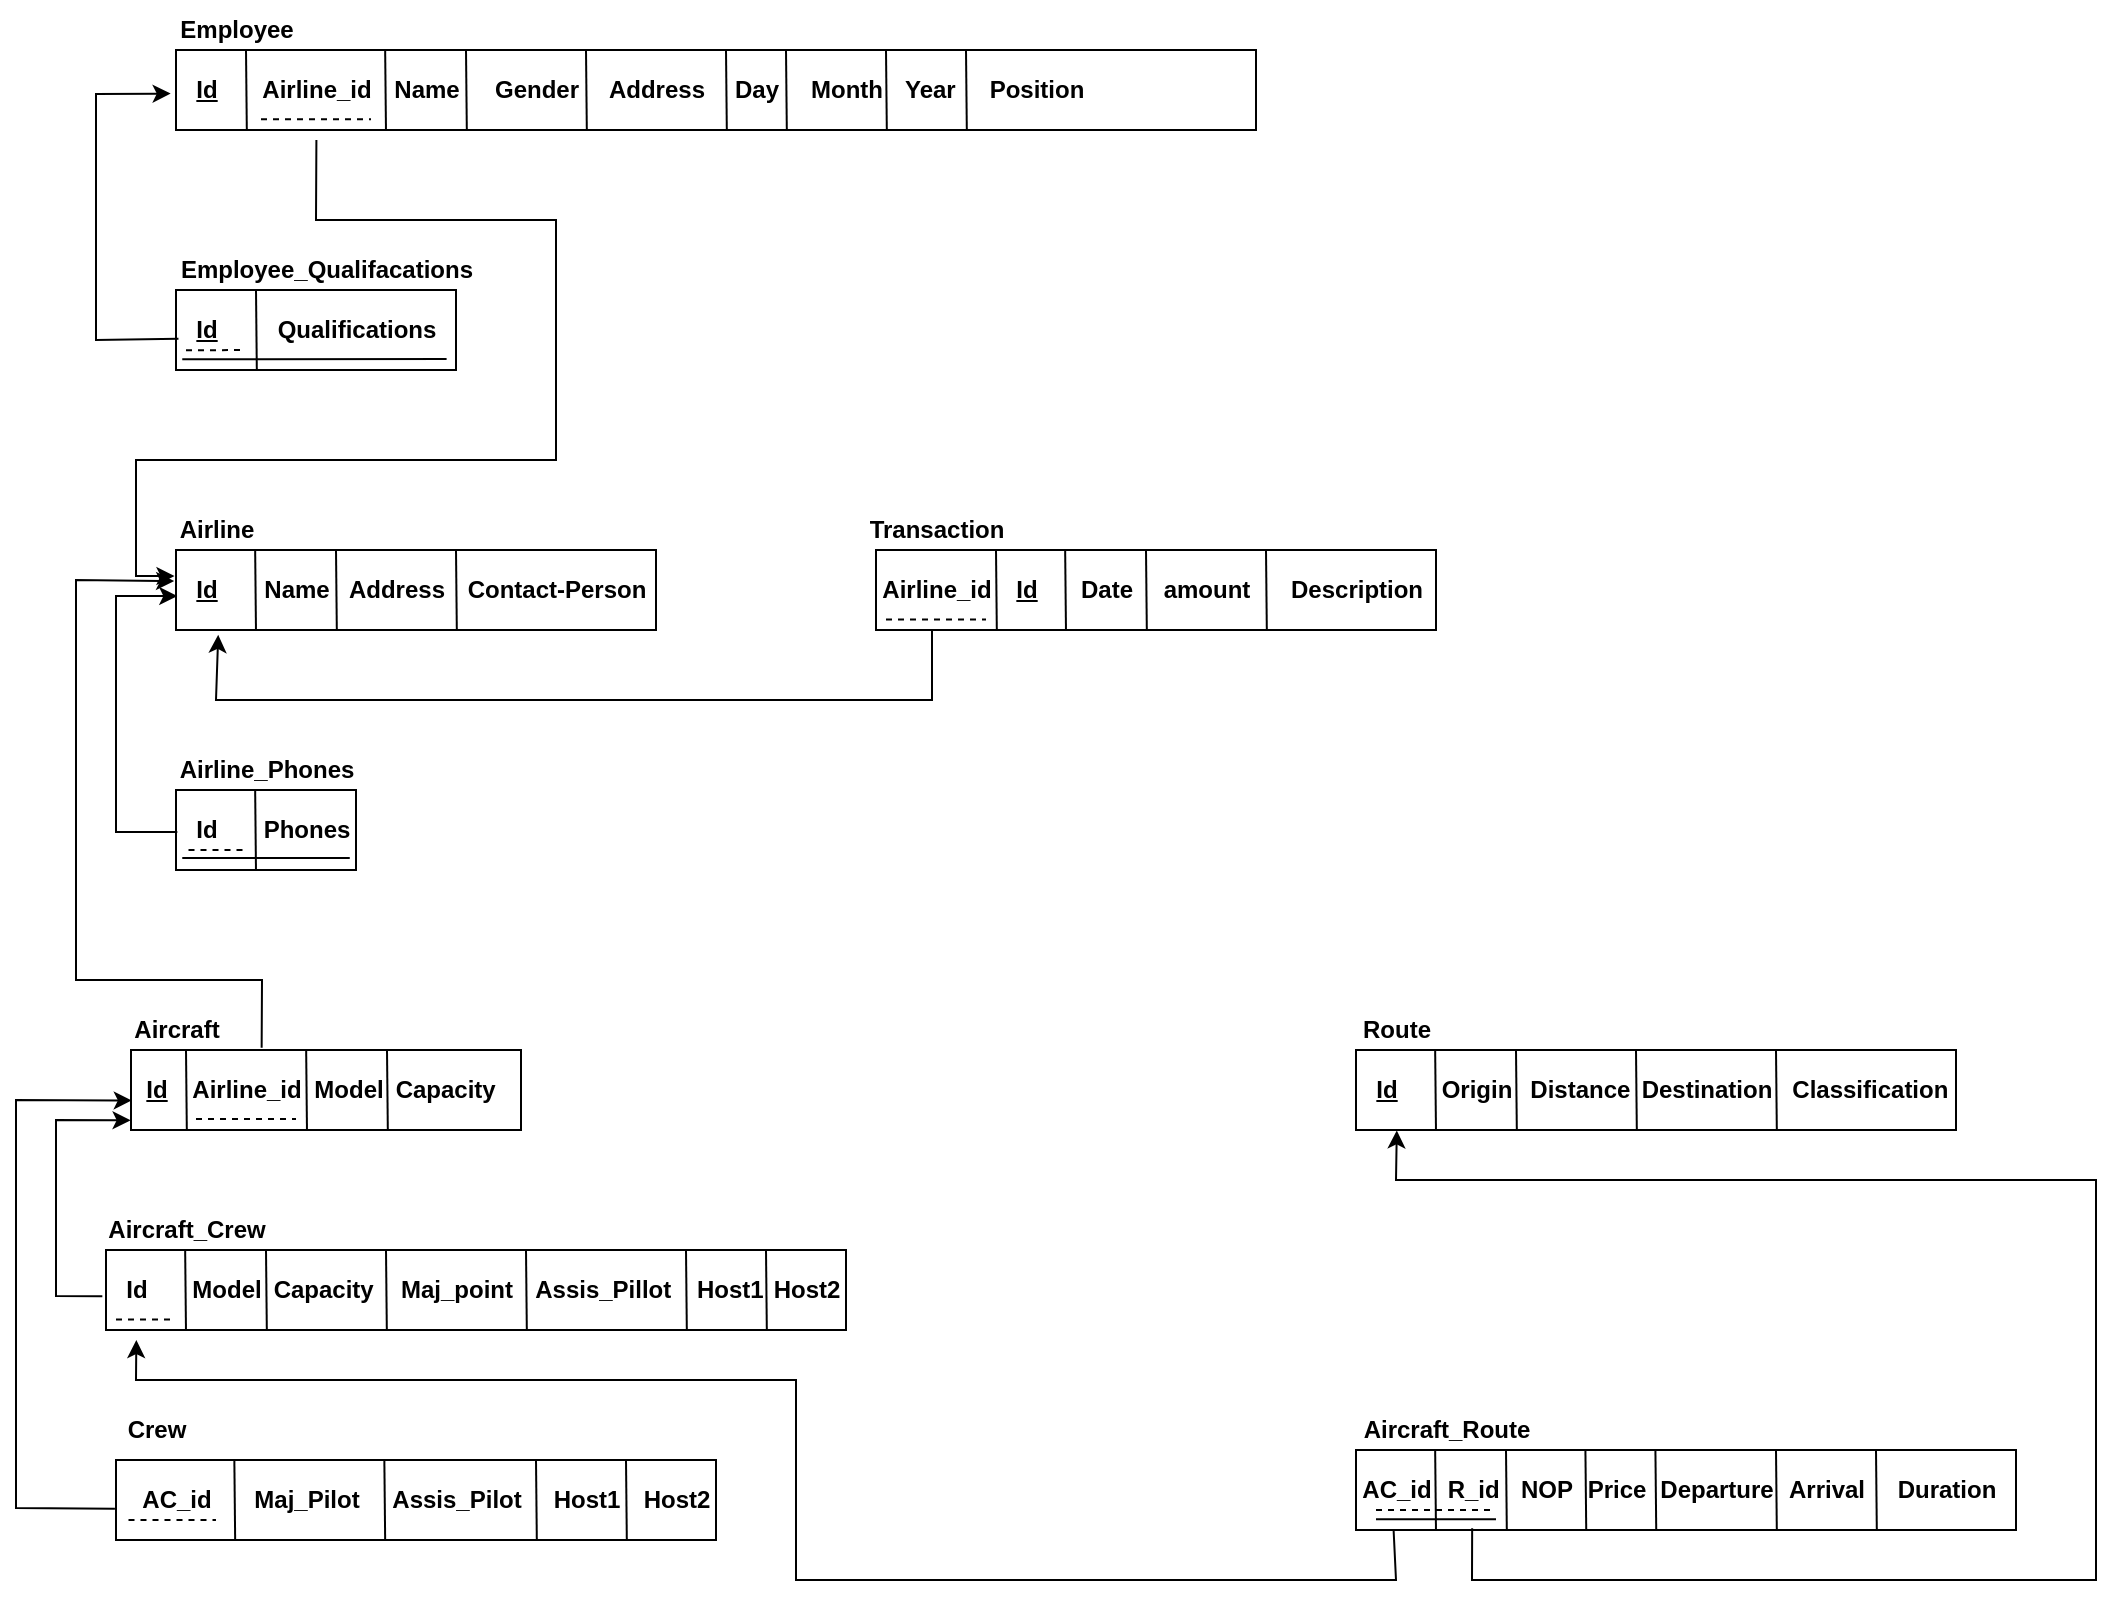 <mxfile version="22.1.3" type="device">
  <diagram name="Page-1" id="qo_Y8K8VYegqn7Wo1_kC">
    <mxGraphModel dx="1660" dy="902" grid="1" gridSize="5" guides="1" tooltips="1" connect="1" arrows="1" fold="1" page="1" pageScale="1" pageWidth="2339" pageHeight="3300" math="0" shadow="0">
      <root>
        <mxCell id="0" />
        <mxCell id="1" parent="0" />
        <mxCell id="wHdwL_rlRFG_409bep7D-1" value="" style="rounded=0;whiteSpace=wrap;html=1;" vertex="1" parent="1">
          <mxGeometry x="90" y="115" width="540" height="40" as="geometry" />
        </mxCell>
        <mxCell id="wHdwL_rlRFG_409bep7D-2" value="&lt;b&gt;Employee&lt;/b&gt;" style="text;html=1;align=center;verticalAlign=middle;resizable=0;points=[];autosize=1;strokeColor=none;fillColor=none;" vertex="1" parent="1">
          <mxGeometry x="80" y="90" width="80" height="30" as="geometry" />
        </mxCell>
        <mxCell id="wHdwL_rlRFG_409bep7D-3" value="&lt;u&gt;&lt;b&gt;Id&lt;/b&gt;&lt;/u&gt;" style="text;html=1;align=center;verticalAlign=middle;resizable=0;points=[];autosize=1;strokeColor=none;fillColor=none;" vertex="1" parent="1">
          <mxGeometry x="90" y="120" width="30" height="30" as="geometry" />
        </mxCell>
        <mxCell id="wHdwL_rlRFG_409bep7D-4" value="&lt;b&gt;Name&lt;/b&gt;" style="text;html=1;align=center;verticalAlign=middle;resizable=0;points=[];autosize=1;strokeColor=none;fillColor=none;" vertex="1" parent="1">
          <mxGeometry x="185" y="120" width="60" height="30" as="geometry" />
        </mxCell>
        <mxCell id="wHdwL_rlRFG_409bep7D-5" value="&lt;b&gt;Address&lt;/b&gt;" style="text;html=1;align=center;verticalAlign=middle;resizable=0;points=[];autosize=1;strokeColor=none;fillColor=none;" vertex="1" parent="1">
          <mxGeometry x="295" y="120" width="70" height="30" as="geometry" />
        </mxCell>
        <mxCell id="wHdwL_rlRFG_409bep7D-6" value="&lt;b&gt;Day&lt;/b&gt;" style="text;html=1;align=center;verticalAlign=middle;resizable=0;points=[];autosize=1;strokeColor=none;fillColor=none;" vertex="1" parent="1">
          <mxGeometry x="355" y="120" width="50" height="30" as="geometry" />
        </mxCell>
        <mxCell id="wHdwL_rlRFG_409bep7D-7" value="&lt;b&gt;Month&lt;/b&gt;" style="text;html=1;align=center;verticalAlign=middle;resizable=0;points=[];autosize=1;strokeColor=none;fillColor=none;" vertex="1" parent="1">
          <mxGeometry x="395" y="120" width="60" height="30" as="geometry" />
        </mxCell>
        <mxCell id="wHdwL_rlRFG_409bep7D-8" value="&lt;b&gt;Year&amp;nbsp;&amp;nbsp;&lt;/b&gt;" style="text;html=1;align=center;verticalAlign=middle;resizable=0;points=[];autosize=1;strokeColor=none;fillColor=none;" vertex="1" parent="1">
          <mxGeometry x="440" y="120" width="60" height="30" as="geometry" />
        </mxCell>
        <mxCell id="wHdwL_rlRFG_409bep7D-9" value="&lt;b&gt;Gender&lt;/b&gt;" style="text;html=1;align=center;verticalAlign=middle;resizable=0;points=[];autosize=1;strokeColor=none;fillColor=none;" vertex="1" parent="1">
          <mxGeometry x="235" y="120" width="70" height="30" as="geometry" />
        </mxCell>
        <mxCell id="wHdwL_rlRFG_409bep7D-10" value="&lt;b&gt;Position&lt;/b&gt;" style="text;html=1;align=center;verticalAlign=middle;resizable=0;points=[];autosize=1;strokeColor=none;fillColor=none;" vertex="1" parent="1">
          <mxGeometry x="485" y="120" width="70" height="30" as="geometry" />
        </mxCell>
        <mxCell id="wHdwL_rlRFG_409bep7D-16" value="" style="endArrow=none;html=1;rounded=0;" edge="1" parent="1">
          <mxGeometry width="50" height="50" relative="1" as="geometry">
            <mxPoint x="194.99" y="155" as="sourcePoint" />
            <mxPoint x="194.58" y="115" as="targetPoint" />
          </mxGeometry>
        </mxCell>
        <mxCell id="wHdwL_rlRFG_409bep7D-17" value="" style="endArrow=none;html=1;rounded=0;" edge="1" parent="1">
          <mxGeometry width="50" height="50" relative="1" as="geometry">
            <mxPoint x="395.41" y="155" as="sourcePoint" />
            <mxPoint x="395" y="115" as="targetPoint" />
          </mxGeometry>
        </mxCell>
        <mxCell id="wHdwL_rlRFG_409bep7D-18" value="" style="endArrow=none;html=1;rounded=0;" edge="1" parent="1">
          <mxGeometry width="50" height="50" relative="1" as="geometry">
            <mxPoint x="365.41" y="155" as="sourcePoint" />
            <mxPoint x="365" y="115" as="targetPoint" />
          </mxGeometry>
        </mxCell>
        <mxCell id="wHdwL_rlRFG_409bep7D-19" value="" style="endArrow=none;html=1;rounded=0;" edge="1" parent="1">
          <mxGeometry width="50" height="50" relative="1" as="geometry">
            <mxPoint x="295.41" y="155" as="sourcePoint" />
            <mxPoint x="295" y="115" as="targetPoint" />
          </mxGeometry>
        </mxCell>
        <mxCell id="wHdwL_rlRFG_409bep7D-20" value="" style="endArrow=none;html=1;rounded=0;" edge="1" parent="1">
          <mxGeometry width="50" height="50" relative="1" as="geometry">
            <mxPoint x="235.41" y="155" as="sourcePoint" />
            <mxPoint x="235" y="115" as="targetPoint" />
          </mxGeometry>
        </mxCell>
        <mxCell id="wHdwL_rlRFG_409bep7D-21" value="" style="endArrow=none;html=1;rounded=0;" edge="1" parent="1">
          <mxGeometry width="50" height="50" relative="1" as="geometry">
            <mxPoint x="125.41" y="155" as="sourcePoint" />
            <mxPoint x="125" y="115" as="targetPoint" />
          </mxGeometry>
        </mxCell>
        <mxCell id="wHdwL_rlRFG_409bep7D-23" value="" style="endArrow=none;html=1;rounded=0;" edge="1" parent="1">
          <mxGeometry width="50" height="50" relative="1" as="geometry">
            <mxPoint x="485.41" y="155" as="sourcePoint" />
            <mxPoint x="485" y="115" as="targetPoint" />
          </mxGeometry>
        </mxCell>
        <mxCell id="wHdwL_rlRFG_409bep7D-24" value="" style="endArrow=none;html=1;rounded=0;" edge="1" parent="1">
          <mxGeometry width="50" height="50" relative="1" as="geometry">
            <mxPoint x="445.41" y="155" as="sourcePoint" />
            <mxPoint x="445" y="115" as="targetPoint" />
          </mxGeometry>
        </mxCell>
        <mxCell id="wHdwL_rlRFG_409bep7D-26" value="" style="rounded=0;whiteSpace=wrap;html=1;" vertex="1" parent="1">
          <mxGeometry x="55" y="715" width="370" height="40" as="geometry" />
        </mxCell>
        <mxCell id="wHdwL_rlRFG_409bep7D-27" value="&lt;b&gt;Aircraft_Crew&lt;/b&gt;" style="text;html=1;align=center;verticalAlign=middle;resizable=0;points=[];autosize=1;strokeColor=none;fillColor=none;" vertex="1" parent="1">
          <mxGeometry x="45" y="690" width="100" height="30" as="geometry" />
        </mxCell>
        <mxCell id="wHdwL_rlRFG_409bep7D-28" value="&lt;b style=&quot;&quot;&gt;Id&lt;/b&gt;" style="text;html=1;align=center;verticalAlign=middle;resizable=0;points=[];autosize=1;strokeColor=none;fillColor=none;" vertex="1" parent="1">
          <mxGeometry x="55" y="720" width="30" height="30" as="geometry" />
        </mxCell>
        <mxCell id="wHdwL_rlRFG_409bep7D-29" value="&lt;b&gt;Model&lt;/b&gt;" style="text;html=1;align=center;verticalAlign=middle;resizable=0;points=[];autosize=1;strokeColor=none;fillColor=none;" vertex="1" parent="1">
          <mxGeometry x="85" y="720" width="60" height="30" as="geometry" />
        </mxCell>
        <mxCell id="wHdwL_rlRFG_409bep7D-30" value="&lt;b&gt;Maj_point&lt;/b&gt;" style="text;html=1;align=center;verticalAlign=middle;resizable=0;points=[];autosize=1;strokeColor=none;fillColor=none;" vertex="1" parent="1">
          <mxGeometry x="190" y="720" width="80" height="30" as="geometry" />
        </mxCell>
        <mxCell id="wHdwL_rlRFG_409bep7D-31" value="&lt;b&gt;&amp;nbsp; Assis_Pillot&lt;/b&gt;" style="text;html=1;align=center;verticalAlign=middle;resizable=0;points=[];autosize=1;strokeColor=none;fillColor=none;" vertex="1" parent="1">
          <mxGeometry x="250" y="720" width="100" height="30" as="geometry" />
        </mxCell>
        <mxCell id="wHdwL_rlRFG_409bep7D-33" value="&lt;b&gt;Host1&amp;nbsp;&amp;nbsp;&lt;/b&gt;" style="text;html=1;align=center;verticalAlign=middle;resizable=0;points=[];autosize=1;strokeColor=none;fillColor=none;" vertex="1" parent="1">
          <mxGeometry x="340" y="720" width="60" height="30" as="geometry" />
        </mxCell>
        <mxCell id="wHdwL_rlRFG_409bep7D-34" value="&lt;b&gt;Capacity&amp;nbsp;&lt;/b&gt;" style="text;html=1;align=center;verticalAlign=middle;resizable=0;points=[];autosize=1;strokeColor=none;fillColor=none;" vertex="1" parent="1">
          <mxGeometry x="125" y="720" width="80" height="30" as="geometry" />
        </mxCell>
        <mxCell id="wHdwL_rlRFG_409bep7D-35" value="&lt;b&gt;Host2&lt;/b&gt;" style="text;html=1;align=center;verticalAlign=middle;resizable=0;points=[];autosize=1;strokeColor=none;fillColor=none;" vertex="1" parent="1">
          <mxGeometry x="375" y="720" width="60" height="30" as="geometry" />
        </mxCell>
        <mxCell id="wHdwL_rlRFG_409bep7D-36" value="" style="endArrow=none;html=1;rounded=0;" edge="1" parent="1">
          <mxGeometry width="50" height="50" relative="1" as="geometry">
            <mxPoint x="94.99" y="755" as="sourcePoint" />
            <mxPoint x="94.58" y="715" as="targetPoint" />
          </mxGeometry>
        </mxCell>
        <mxCell id="wHdwL_rlRFG_409bep7D-38" value="" style="endArrow=none;html=1;rounded=0;" edge="1" parent="1">
          <mxGeometry width="50" height="50" relative="1" as="geometry">
            <mxPoint x="265.41" y="755" as="sourcePoint" />
            <mxPoint x="265" y="715" as="targetPoint" />
          </mxGeometry>
        </mxCell>
        <mxCell id="wHdwL_rlRFG_409bep7D-39" value="" style="endArrow=none;html=1;rounded=0;" edge="1" parent="1">
          <mxGeometry width="50" height="50" relative="1" as="geometry">
            <mxPoint x="195.41" y="755" as="sourcePoint" />
            <mxPoint x="195" y="715" as="targetPoint" />
          </mxGeometry>
        </mxCell>
        <mxCell id="wHdwL_rlRFG_409bep7D-40" value="" style="endArrow=none;html=1;rounded=0;" edge="1" parent="1">
          <mxGeometry width="50" height="50" relative="1" as="geometry">
            <mxPoint x="135.41" y="755" as="sourcePoint" />
            <mxPoint x="135" y="715" as="targetPoint" />
          </mxGeometry>
        </mxCell>
        <mxCell id="wHdwL_rlRFG_409bep7D-41" value="" style="endArrow=none;html=1;rounded=0;" edge="1" parent="1">
          <mxGeometry width="50" height="50" relative="1" as="geometry">
            <mxPoint x="385.41" y="755" as="sourcePoint" />
            <mxPoint x="385" y="715" as="targetPoint" />
          </mxGeometry>
        </mxCell>
        <mxCell id="wHdwL_rlRFG_409bep7D-42" value="" style="endArrow=none;html=1;rounded=0;" edge="1" parent="1">
          <mxGeometry width="50" height="50" relative="1" as="geometry">
            <mxPoint x="345.41" y="755" as="sourcePoint" />
            <mxPoint x="345" y="715" as="targetPoint" />
          </mxGeometry>
        </mxCell>
        <mxCell id="wHdwL_rlRFG_409bep7D-44" value="" style="rounded=0;whiteSpace=wrap;html=1;" vertex="1" parent="1">
          <mxGeometry x="90" y="235" width="140" height="40" as="geometry" />
        </mxCell>
        <mxCell id="wHdwL_rlRFG_409bep7D-45" value="&lt;b&gt;Employee_Qualifacations&lt;/b&gt;" style="text;html=1;align=center;verticalAlign=middle;resizable=0;points=[];autosize=1;strokeColor=none;fillColor=none;" vertex="1" parent="1">
          <mxGeometry x="80" y="210" width="170" height="30" as="geometry" />
        </mxCell>
        <mxCell id="wHdwL_rlRFG_409bep7D-46" value="&lt;u&gt;&lt;b&gt;Id&lt;/b&gt;&lt;/u&gt;" style="text;html=1;align=center;verticalAlign=middle;resizable=0;points=[];autosize=1;strokeColor=none;fillColor=none;" vertex="1" parent="1">
          <mxGeometry x="90" y="240" width="30" height="30" as="geometry" />
        </mxCell>
        <mxCell id="wHdwL_rlRFG_409bep7D-53" value="&lt;b&gt;Qualifications&lt;/b&gt;" style="text;html=1;align=center;verticalAlign=middle;resizable=0;points=[];autosize=1;strokeColor=none;fillColor=none;" vertex="1" parent="1">
          <mxGeometry x="130" y="240" width="100" height="30" as="geometry" />
        </mxCell>
        <mxCell id="wHdwL_rlRFG_409bep7D-59" value="" style="endArrow=none;html=1;rounded=0;" edge="1" parent="1">
          <mxGeometry width="50" height="50" relative="1" as="geometry">
            <mxPoint x="130.41" y="275" as="sourcePoint" />
            <mxPoint x="130" y="235" as="targetPoint" />
          </mxGeometry>
        </mxCell>
        <mxCell id="wHdwL_rlRFG_409bep7D-63" value="" style="endArrow=none;dashed=1;html=1;rounded=0;" edge="1" parent="1">
          <mxGeometry width="50" height="50" relative="1" as="geometry">
            <mxPoint x="132.5" y="149.67" as="sourcePoint" />
            <mxPoint x="187.5" y="149.67" as="targetPoint" />
          </mxGeometry>
        </mxCell>
        <mxCell id="wHdwL_rlRFG_409bep7D-64" value="" style="endArrow=none;dashed=1;html=1;rounded=0;" edge="1" parent="1">
          <mxGeometry width="50" height="50" relative="1" as="geometry">
            <mxPoint x="95" y="265.17" as="sourcePoint" />
            <mxPoint x="125" y="265" as="targetPoint" />
          </mxGeometry>
        </mxCell>
        <mxCell id="wHdwL_rlRFG_409bep7D-66" value="" style="endArrow=classic;html=1;rounded=0;exitX=0.041;exitY=0.644;exitDx=0;exitDy=0;exitPerimeter=0;entryX=-0.089;entryY=0.56;entryDx=0;entryDy=0;entryPerimeter=0;" edge="1" parent="1" source="wHdwL_rlRFG_409bep7D-46" target="wHdwL_rlRFG_409bep7D-3">
          <mxGeometry width="50" height="50" relative="1" as="geometry">
            <mxPoint x="290" y="330" as="sourcePoint" />
            <mxPoint x="340" y="280" as="targetPoint" />
            <Array as="points">
              <mxPoint x="50" y="260" />
              <mxPoint x="50" y="180" />
              <mxPoint x="50" y="137" />
            </Array>
          </mxGeometry>
        </mxCell>
        <mxCell id="wHdwL_rlRFG_409bep7D-67" value="" style="rounded=0;whiteSpace=wrap;html=1;" vertex="1" parent="1">
          <mxGeometry x="90" y="365" width="240" height="40" as="geometry" />
        </mxCell>
        <mxCell id="wHdwL_rlRFG_409bep7D-68" value="&lt;b&gt;Airline&lt;/b&gt;" style="text;html=1;align=center;verticalAlign=middle;resizable=0;points=[];autosize=1;strokeColor=none;fillColor=none;" vertex="1" parent="1">
          <mxGeometry x="80" y="340" width="60" height="30" as="geometry" />
        </mxCell>
        <mxCell id="wHdwL_rlRFG_409bep7D-69" value="&lt;u&gt;&lt;b&gt;Id&lt;/b&gt;&lt;/u&gt;" style="text;html=1;align=center;verticalAlign=middle;resizable=0;points=[];autosize=1;strokeColor=none;fillColor=none;" vertex="1" parent="1">
          <mxGeometry x="90" y="370" width="30" height="30" as="geometry" />
        </mxCell>
        <mxCell id="wHdwL_rlRFG_409bep7D-70" value="&lt;b&gt;Name&lt;/b&gt;" style="text;html=1;align=center;verticalAlign=middle;resizable=0;points=[];autosize=1;strokeColor=none;fillColor=none;" vertex="1" parent="1">
          <mxGeometry x="120" y="370" width="60" height="30" as="geometry" />
        </mxCell>
        <mxCell id="wHdwL_rlRFG_409bep7D-71" value="&lt;b&gt;Address&amp;nbsp; &amp;nbsp;&lt;/b&gt;" style="text;html=1;align=center;verticalAlign=middle;resizable=0;points=[];autosize=1;strokeColor=none;fillColor=none;" vertex="1" parent="1">
          <mxGeometry x="165" y="370" width="80" height="30" as="geometry" />
        </mxCell>
        <mxCell id="wHdwL_rlRFG_409bep7D-75" value="&lt;b&gt;Contact-Person&lt;/b&gt;" style="text;html=1;align=center;verticalAlign=middle;resizable=0;points=[];autosize=1;strokeColor=none;fillColor=none;" vertex="1" parent="1">
          <mxGeometry x="225" y="370" width="110" height="30" as="geometry" />
        </mxCell>
        <mxCell id="wHdwL_rlRFG_409bep7D-77" value="" style="endArrow=none;html=1;rounded=0;" edge="1" parent="1">
          <mxGeometry width="50" height="50" relative="1" as="geometry">
            <mxPoint x="129.99" y="405" as="sourcePoint" />
            <mxPoint x="129.58" y="365" as="targetPoint" />
          </mxGeometry>
        </mxCell>
        <mxCell id="wHdwL_rlRFG_409bep7D-80" value="" style="endArrow=none;html=1;rounded=0;" edge="1" parent="1">
          <mxGeometry width="50" height="50" relative="1" as="geometry">
            <mxPoint x="230.41" y="405" as="sourcePoint" />
            <mxPoint x="230" y="365" as="targetPoint" />
          </mxGeometry>
        </mxCell>
        <mxCell id="wHdwL_rlRFG_409bep7D-81" value="" style="endArrow=none;html=1;rounded=0;" edge="1" parent="1">
          <mxGeometry width="50" height="50" relative="1" as="geometry">
            <mxPoint x="170.41" y="405" as="sourcePoint" />
            <mxPoint x="170" y="365" as="targetPoint" />
          </mxGeometry>
        </mxCell>
        <mxCell id="wHdwL_rlRFG_409bep7D-84" value="" style="rounded=0;whiteSpace=wrap;html=1;" vertex="1" parent="1">
          <mxGeometry x="90" y="485" width="90" height="40" as="geometry" />
        </mxCell>
        <mxCell id="wHdwL_rlRFG_409bep7D-85" value="&lt;b&gt;Airline_Phones&lt;/b&gt;" style="text;html=1;align=center;verticalAlign=middle;resizable=0;points=[];autosize=1;strokeColor=none;fillColor=none;" vertex="1" parent="1">
          <mxGeometry x="80" y="460" width="110" height="30" as="geometry" />
        </mxCell>
        <mxCell id="wHdwL_rlRFG_409bep7D-86" value="&lt;b style=&quot;&quot;&gt;Id&lt;/b&gt;" style="text;html=1;align=center;verticalAlign=middle;resizable=0;points=[];autosize=1;strokeColor=none;fillColor=none;" vertex="1" parent="1">
          <mxGeometry x="90" y="490" width="30" height="30" as="geometry" />
        </mxCell>
        <mxCell id="wHdwL_rlRFG_409bep7D-90" value="" style="endArrow=none;html=1;rounded=0;" edge="1" parent="1">
          <mxGeometry width="50" height="50" relative="1" as="geometry">
            <mxPoint x="129.99" y="525" as="sourcePoint" />
            <mxPoint x="129.58" y="485" as="targetPoint" />
          </mxGeometry>
        </mxCell>
        <mxCell id="wHdwL_rlRFG_409bep7D-93" value="&lt;b&gt;Phones&lt;/b&gt;" style="text;html=1;align=center;verticalAlign=middle;resizable=0;points=[];autosize=1;strokeColor=none;fillColor=none;" vertex="1" parent="1">
          <mxGeometry x="120" y="490" width="70" height="30" as="geometry" />
        </mxCell>
        <mxCell id="wHdwL_rlRFG_409bep7D-94" value="" style="endArrow=classic;html=1;rounded=0;exitX=0.022;exitY=0.533;exitDx=0;exitDy=0;exitPerimeter=0;entryX=0.022;entryY=0.6;entryDx=0;entryDy=0;entryPerimeter=0;" edge="1" parent="1" source="wHdwL_rlRFG_409bep7D-86" target="wHdwL_rlRFG_409bep7D-69">
          <mxGeometry width="50" height="50" relative="1" as="geometry">
            <mxPoint x="330" y="460" as="sourcePoint" />
            <mxPoint x="40" y="506" as="targetPoint" />
            <Array as="points">
              <mxPoint x="60" y="506" />
              <mxPoint x="60" y="388" />
            </Array>
          </mxGeometry>
        </mxCell>
        <mxCell id="wHdwL_rlRFG_409bep7D-107" value="" style="rounded=0;whiteSpace=wrap;html=1;" vertex="1" parent="1">
          <mxGeometry x="67.5" y="615" width="195" height="40" as="geometry" />
        </mxCell>
        <mxCell id="wHdwL_rlRFG_409bep7D-108" value="&lt;b&gt;Aircraft&lt;/b&gt;" style="text;html=1;align=center;verticalAlign=middle;resizable=0;points=[];autosize=1;strokeColor=none;fillColor=none;" vertex="1" parent="1">
          <mxGeometry x="55" y="590" width="70" height="30" as="geometry" />
        </mxCell>
        <mxCell id="wHdwL_rlRFG_409bep7D-109" value="&lt;u&gt;&lt;b&gt;Id&lt;/b&gt;&lt;/u&gt;" style="text;html=1;align=center;verticalAlign=middle;resizable=0;points=[];autosize=1;strokeColor=none;fillColor=none;" vertex="1" parent="1">
          <mxGeometry x="65" y="620" width="30" height="30" as="geometry" />
        </mxCell>
        <mxCell id="wHdwL_rlRFG_409bep7D-110" value="&lt;b&gt;Model&lt;/b&gt;" style="text;html=1;align=center;verticalAlign=middle;resizable=0;points=[];autosize=1;strokeColor=none;fillColor=none;" vertex="1" parent="1">
          <mxGeometry x="145.5" y="620" width="60" height="30" as="geometry" />
        </mxCell>
        <mxCell id="wHdwL_rlRFG_409bep7D-114" value="&lt;b&gt;Capacity&amp;nbsp;&lt;/b&gt;" style="text;html=1;align=center;verticalAlign=middle;resizable=0;points=[];autosize=1;strokeColor=none;fillColor=none;" vertex="1" parent="1">
          <mxGeometry x="185.5" y="620" width="80" height="30" as="geometry" />
        </mxCell>
        <mxCell id="wHdwL_rlRFG_409bep7D-116" value="" style="endArrow=none;html=1;rounded=0;" edge="1" parent="1">
          <mxGeometry width="50" height="50" relative="1" as="geometry">
            <mxPoint x="155.49" y="655" as="sourcePoint" />
            <mxPoint x="155.08" y="615" as="targetPoint" />
          </mxGeometry>
        </mxCell>
        <mxCell id="wHdwL_rlRFG_409bep7D-119" value="" style="endArrow=none;html=1;rounded=0;" edge="1" parent="1">
          <mxGeometry width="50" height="50" relative="1" as="geometry">
            <mxPoint x="195.91" y="655" as="sourcePoint" />
            <mxPoint x="195.5" y="615" as="targetPoint" />
          </mxGeometry>
        </mxCell>
        <mxCell id="wHdwL_rlRFG_409bep7D-122" value="" style="rounded=0;whiteSpace=wrap;html=1;" vertex="1" parent="1">
          <mxGeometry x="440" y="365" width="280" height="40" as="geometry" />
        </mxCell>
        <mxCell id="wHdwL_rlRFG_409bep7D-123" value="&lt;b&gt;Transaction&lt;/b&gt;" style="text;html=1;align=center;verticalAlign=middle;resizable=0;points=[];autosize=1;strokeColor=none;fillColor=none;" vertex="1" parent="1">
          <mxGeometry x="425" y="340" width="90" height="30" as="geometry" />
        </mxCell>
        <mxCell id="wHdwL_rlRFG_409bep7D-124" value="&lt;u&gt;&lt;b&gt;Id&lt;/b&gt;&lt;/u&gt;" style="text;html=1;align=center;verticalAlign=middle;resizable=0;points=[];autosize=1;strokeColor=none;fillColor=none;" vertex="1" parent="1">
          <mxGeometry x="500" y="370" width="30" height="30" as="geometry" />
        </mxCell>
        <mxCell id="wHdwL_rlRFG_409bep7D-125" value="&lt;b&gt;Date&lt;/b&gt;" style="text;html=1;align=center;verticalAlign=middle;resizable=0;points=[];autosize=1;strokeColor=none;fillColor=none;" vertex="1" parent="1">
          <mxGeometry x="530" y="370" width="50" height="30" as="geometry" />
        </mxCell>
        <mxCell id="wHdwL_rlRFG_409bep7D-126" value="&lt;b&gt;amount&lt;/b&gt;" style="text;html=1;align=center;verticalAlign=middle;resizable=0;points=[];autosize=1;strokeColor=none;fillColor=none;" vertex="1" parent="1">
          <mxGeometry x="570" y="370" width="70" height="30" as="geometry" />
        </mxCell>
        <mxCell id="wHdwL_rlRFG_409bep7D-127" value="&lt;b&gt;Description&lt;/b&gt;" style="text;html=1;align=center;verticalAlign=middle;resizable=0;points=[];autosize=1;strokeColor=none;fillColor=none;" vertex="1" parent="1">
          <mxGeometry x="635" y="370" width="90" height="30" as="geometry" />
        </mxCell>
        <mxCell id="wHdwL_rlRFG_409bep7D-128" value="" style="endArrow=none;html=1;rounded=0;" edge="1" parent="1">
          <mxGeometry width="50" height="50" relative="1" as="geometry">
            <mxPoint x="534.99" y="405" as="sourcePoint" />
            <mxPoint x="534.58" y="365" as="targetPoint" />
          </mxGeometry>
        </mxCell>
        <mxCell id="wHdwL_rlRFG_409bep7D-129" value="" style="endArrow=none;html=1;rounded=0;" edge="1" parent="1">
          <mxGeometry width="50" height="50" relative="1" as="geometry">
            <mxPoint x="635.41" y="405" as="sourcePoint" />
            <mxPoint x="635" y="365" as="targetPoint" />
          </mxGeometry>
        </mxCell>
        <mxCell id="wHdwL_rlRFG_409bep7D-130" value="" style="endArrow=none;html=1;rounded=0;" edge="1" parent="1">
          <mxGeometry width="50" height="50" relative="1" as="geometry">
            <mxPoint x="575.41" y="405" as="sourcePoint" />
            <mxPoint x="575" y="365" as="targetPoint" />
          </mxGeometry>
        </mxCell>
        <mxCell id="wHdwL_rlRFG_409bep7D-131" value="" style="rounded=0;whiteSpace=wrap;html=1;" vertex="1" parent="1">
          <mxGeometry x="680" y="615" width="300" height="40" as="geometry" />
        </mxCell>
        <mxCell id="wHdwL_rlRFG_409bep7D-132" value="&lt;b&gt;Route&lt;/b&gt;" style="text;html=1;align=center;verticalAlign=middle;resizable=0;points=[];autosize=1;strokeColor=none;fillColor=none;" vertex="1" parent="1">
          <mxGeometry x="670" y="590" width="60" height="30" as="geometry" />
        </mxCell>
        <mxCell id="wHdwL_rlRFG_409bep7D-133" value="&lt;u&gt;&lt;b&gt;Id&lt;/b&gt;&lt;/u&gt;" style="text;html=1;align=center;verticalAlign=middle;resizable=0;points=[];autosize=1;strokeColor=none;fillColor=none;" vertex="1" parent="1">
          <mxGeometry x="680" y="620" width="30" height="30" as="geometry" />
        </mxCell>
        <mxCell id="wHdwL_rlRFG_409bep7D-134" value="&lt;b&gt;Origin&lt;/b&gt;" style="text;html=1;align=center;verticalAlign=middle;resizable=0;points=[];autosize=1;strokeColor=none;fillColor=none;" vertex="1" parent="1">
          <mxGeometry x="710" y="620" width="60" height="30" as="geometry" />
        </mxCell>
        <mxCell id="wHdwL_rlRFG_409bep7D-135" value="&lt;b&gt;Destination&lt;/b&gt;" style="text;html=1;align=center;verticalAlign=middle;resizable=0;points=[];autosize=1;strokeColor=none;fillColor=none;" vertex="1" parent="1">
          <mxGeometry x="810" y="620" width="90" height="30" as="geometry" />
        </mxCell>
        <mxCell id="wHdwL_rlRFG_409bep7D-137" value="&lt;b&gt;Classification&amp;nbsp;&amp;nbsp;&lt;/b&gt;" style="text;html=1;align=center;verticalAlign=middle;resizable=0;points=[];autosize=1;strokeColor=none;fillColor=none;" vertex="1" parent="1">
          <mxGeometry x="885" y="620" width="110" height="30" as="geometry" />
        </mxCell>
        <mxCell id="wHdwL_rlRFG_409bep7D-139" value="&lt;b&gt;Distance&amp;nbsp;&amp;nbsp;&lt;/b&gt;" style="text;html=1;align=center;verticalAlign=middle;resizable=0;points=[];autosize=1;strokeColor=none;fillColor=none;" vertex="1" parent="1">
          <mxGeometry x="755" y="620" width="80" height="30" as="geometry" />
        </mxCell>
        <mxCell id="wHdwL_rlRFG_409bep7D-141" value="" style="endArrow=none;html=1;rounded=0;" edge="1" parent="1">
          <mxGeometry width="50" height="50" relative="1" as="geometry">
            <mxPoint x="719.99" y="655" as="sourcePoint" />
            <mxPoint x="719.58" y="615" as="targetPoint" />
          </mxGeometry>
        </mxCell>
        <mxCell id="wHdwL_rlRFG_409bep7D-143" value="" style="endArrow=none;html=1;rounded=0;" edge="1" parent="1">
          <mxGeometry width="50" height="50" relative="1" as="geometry">
            <mxPoint x="890.41" y="655" as="sourcePoint" />
            <mxPoint x="890" y="615" as="targetPoint" />
          </mxGeometry>
        </mxCell>
        <mxCell id="wHdwL_rlRFG_409bep7D-144" value="" style="endArrow=none;html=1;rounded=0;" edge="1" parent="1">
          <mxGeometry width="50" height="50" relative="1" as="geometry">
            <mxPoint x="820.41" y="655" as="sourcePoint" />
            <mxPoint x="820" y="615" as="targetPoint" />
          </mxGeometry>
        </mxCell>
        <mxCell id="wHdwL_rlRFG_409bep7D-145" value="" style="endArrow=none;html=1;rounded=0;" edge="1" parent="1">
          <mxGeometry width="50" height="50" relative="1" as="geometry">
            <mxPoint x="760.41" y="655" as="sourcePoint" />
            <mxPoint x="760" y="615" as="targetPoint" />
          </mxGeometry>
        </mxCell>
        <mxCell id="wHdwL_rlRFG_409bep7D-148" value="" style="rounded=0;whiteSpace=wrap;html=1;" vertex="1" parent="1">
          <mxGeometry x="60" y="820" width="300" height="40" as="geometry" />
        </mxCell>
        <mxCell id="wHdwL_rlRFG_409bep7D-149" value="&lt;b&gt;Crew&lt;/b&gt;" style="text;html=1;align=center;verticalAlign=middle;resizable=0;points=[];autosize=1;strokeColor=none;fillColor=none;" vertex="1" parent="1">
          <mxGeometry x="55" y="790" width="50" height="30" as="geometry" />
        </mxCell>
        <mxCell id="wHdwL_rlRFG_409bep7D-150" value="&lt;b&gt;Maj_Pilot&lt;/b&gt;" style="text;html=1;align=center;verticalAlign=middle;resizable=0;points=[];autosize=1;strokeColor=none;fillColor=none;" vertex="1" parent="1">
          <mxGeometry x="115" y="825" width="80" height="30" as="geometry" />
        </mxCell>
        <mxCell id="wHdwL_rlRFG_409bep7D-151" value="&lt;b&gt;Assis_Pilot&lt;/b&gt;" style="text;html=1;align=center;verticalAlign=middle;resizable=0;points=[];autosize=1;strokeColor=none;fillColor=none;" vertex="1" parent="1">
          <mxGeometry x="184.5" y="825" width="90" height="30" as="geometry" />
        </mxCell>
        <mxCell id="wHdwL_rlRFG_409bep7D-152" value="&lt;b&gt;Host1&lt;/b&gt;" style="text;html=1;align=center;verticalAlign=middle;resizable=0;points=[];autosize=1;strokeColor=none;fillColor=none;" vertex="1" parent="1">
          <mxGeometry x="265" y="825" width="60" height="30" as="geometry" />
        </mxCell>
        <mxCell id="wHdwL_rlRFG_409bep7D-153" value="&lt;b&gt;Host2&lt;/b&gt;" style="text;html=1;align=center;verticalAlign=middle;resizable=0;points=[];autosize=1;strokeColor=none;fillColor=none;" vertex="1" parent="1">
          <mxGeometry x="310" y="825" width="60" height="30" as="geometry" />
        </mxCell>
        <mxCell id="wHdwL_rlRFG_409bep7D-154" value="" style="endArrow=none;html=1;rounded=0;" edge="1" parent="1">
          <mxGeometry width="50" height="50" relative="1" as="geometry">
            <mxPoint x="119.58" y="860" as="sourcePoint" />
            <mxPoint x="119.17" y="820" as="targetPoint" />
          </mxGeometry>
        </mxCell>
        <mxCell id="wHdwL_rlRFG_409bep7D-155" value="" style="endArrow=none;html=1;rounded=0;" edge="1" parent="1">
          <mxGeometry width="50" height="50" relative="1" as="geometry">
            <mxPoint x="315.41" y="860" as="sourcePoint" />
            <mxPoint x="315" y="820" as="targetPoint" />
          </mxGeometry>
        </mxCell>
        <mxCell id="wHdwL_rlRFG_409bep7D-158" value="" style="endArrow=none;html=1;rounded=0;" edge="1" parent="1">
          <mxGeometry width="50" height="50" relative="1" as="geometry">
            <mxPoint x="270.41" y="860" as="sourcePoint" />
            <mxPoint x="270" y="820" as="targetPoint" />
          </mxGeometry>
        </mxCell>
        <mxCell id="wHdwL_rlRFG_409bep7D-159" value="" style="endArrow=none;dashed=1;html=1;rounded=0;" edge="1" parent="1">
          <mxGeometry width="50" height="50" relative="1" as="geometry">
            <mxPoint x="96.25" y="515" as="sourcePoint" />
            <mxPoint x="123.75" y="515" as="targetPoint" />
          </mxGeometry>
        </mxCell>
        <mxCell id="wHdwL_rlRFG_409bep7D-160" value="" style="endArrow=none;html=1;rounded=0;" edge="1" parent="1">
          <mxGeometry width="50" height="50" relative="1" as="geometry">
            <mxPoint x="176.88" y="519" as="sourcePoint" />
            <mxPoint x="93.13" y="519" as="targetPoint" />
          </mxGeometry>
        </mxCell>
        <mxCell id="wHdwL_rlRFG_409bep7D-161" value="" style="endArrow=none;html=1;rounded=0;exitX=0.953;exitY=0.982;exitDx=0;exitDy=0;exitPerimeter=0;" edge="1" parent="1" source="wHdwL_rlRFG_409bep7D-53">
          <mxGeometry width="50" height="50" relative="1" as="geometry">
            <mxPoint x="176.88" y="269.67" as="sourcePoint" />
            <mxPoint x="93.13" y="269.67" as="targetPoint" />
          </mxGeometry>
        </mxCell>
        <mxCell id="wHdwL_rlRFG_409bep7D-162" value="" style="endArrow=none;html=1;rounded=0;" edge="1" parent="1">
          <mxGeometry width="50" height="50" relative="1" as="geometry">
            <mxPoint x="194.58" y="860" as="sourcePoint" />
            <mxPoint x="194.17" y="820" as="targetPoint" />
          </mxGeometry>
        </mxCell>
        <mxCell id="wHdwL_rlRFG_409bep7D-163" value="&lt;b&gt;AC_id&lt;/b&gt;" style="text;html=1;align=center;verticalAlign=middle;resizable=0;points=[];autosize=1;strokeColor=none;fillColor=none;" vertex="1" parent="1">
          <mxGeometry x="60" y="825" width="60" height="30" as="geometry" />
        </mxCell>
        <mxCell id="wHdwL_rlRFG_409bep7D-164" value="" style="endArrow=none;dashed=1;html=1;rounded=0;entryX=0.833;entryY=0.833;entryDx=0;entryDy=0;entryPerimeter=0;" edge="1" parent="1" target="wHdwL_rlRFG_409bep7D-163">
          <mxGeometry width="50" height="50" relative="1" as="geometry">
            <mxPoint x="66.25" y="850" as="sourcePoint" />
            <mxPoint x="93.75" y="850" as="targetPoint" />
          </mxGeometry>
        </mxCell>
        <mxCell id="wHdwL_rlRFG_409bep7D-166" value="" style="endArrow=classic;html=1;rounded=0;exitX=-0.009;exitY=0.646;exitDx=0;exitDy=0;exitPerimeter=0;entryX=0.002;entryY=0.631;entryDx=0;entryDy=0;entryPerimeter=0;" edge="1" parent="1" source="wHdwL_rlRFG_409bep7D-163" target="wHdwL_rlRFG_409bep7D-107">
          <mxGeometry width="50" height="50" relative="1" as="geometry">
            <mxPoint x="29.58" y="843.54" as="sourcePoint" />
            <mxPoint x="60" y="640" as="targetPoint" />
            <Array as="points">
              <mxPoint x="10" y="844" />
              <mxPoint x="10" y="640" />
            </Array>
          </mxGeometry>
        </mxCell>
        <mxCell id="wHdwL_rlRFG_409bep7D-167" value="" style="endArrow=none;dashed=1;html=1;rounded=0;entryX=0.833;entryY=0.833;entryDx=0;entryDy=0;entryPerimeter=0;" edge="1" parent="1">
          <mxGeometry width="50" height="50" relative="1" as="geometry">
            <mxPoint x="76.25" y="860" as="sourcePoint" />
            <mxPoint x="120" y="860" as="targetPoint" />
          </mxGeometry>
        </mxCell>
        <mxCell id="wHdwL_rlRFG_409bep7D-168" value="" style="endArrow=none;dashed=1;html=1;rounded=0;" edge="1" parent="1">
          <mxGeometry width="50" height="50" relative="1" as="geometry">
            <mxPoint x="60" y="749.72" as="sourcePoint" />
            <mxPoint x="88.75" y="749.72" as="targetPoint" />
          </mxGeometry>
        </mxCell>
        <mxCell id="wHdwL_rlRFG_409bep7D-169" value="" style="endArrow=classic;html=1;rounded=0;exitX=-0.061;exitY=0.603;exitDx=0;exitDy=0;exitPerimeter=0;entryX=-0.001;entryY=0.879;entryDx=0;entryDy=0;entryPerimeter=0;" edge="1" parent="1" source="wHdwL_rlRFG_409bep7D-28" target="wHdwL_rlRFG_409bep7D-107">
          <mxGeometry width="50" height="50" relative="1" as="geometry">
            <mxPoint x="20" y="740" as="sourcePoint" />
            <mxPoint x="60" y="650" as="targetPoint" />
            <Array as="points">
              <mxPoint x="30" y="738" />
              <mxPoint x="30" y="650" />
            </Array>
          </mxGeometry>
        </mxCell>
        <mxCell id="wHdwL_rlRFG_409bep7D-170" value="&lt;b style=&quot;border-color: var(--border-color);&quot;&gt;Airline_id&lt;/b&gt;" style="text;html=1;align=center;verticalAlign=middle;resizable=0;points=[];autosize=1;strokeColor=none;fillColor=none;" vertex="1" parent="1">
          <mxGeometry x="120" y="120" width="80" height="30" as="geometry" />
        </mxCell>
        <mxCell id="wHdwL_rlRFG_409bep7D-171" value="" style="endArrow=classic;html=1;rounded=0;exitX=0.13;exitY=1.125;exitDx=0;exitDy=0;exitPerimeter=0;entryX=-0.025;entryY=0.268;entryDx=0;entryDy=0;entryPerimeter=0;" edge="1" parent="1" source="wHdwL_rlRFG_409bep7D-1" target="wHdwL_rlRFG_409bep7D-69">
          <mxGeometry width="50" height="50" relative="1" as="geometry">
            <mxPoint x="270" y="360" as="sourcePoint" />
            <mxPoint x="60" y="320" as="targetPoint" />
            <Array as="points">
              <mxPoint x="160" y="200" />
              <mxPoint x="280" y="200" />
              <mxPoint x="280" y="320" />
              <mxPoint x="70" y="320" />
              <mxPoint x="70" y="350" />
              <mxPoint x="70" y="378" />
            </Array>
          </mxGeometry>
        </mxCell>
        <mxCell id="wHdwL_rlRFG_409bep7D-172" value="" style="endArrow=none;html=1;rounded=0;" edge="1" parent="1">
          <mxGeometry width="50" height="50" relative="1" as="geometry">
            <mxPoint x="500.41" y="405" as="sourcePoint" />
            <mxPoint x="500.0" y="365" as="targetPoint" />
          </mxGeometry>
        </mxCell>
        <mxCell id="wHdwL_rlRFG_409bep7D-173" value="&lt;b style=&quot;border-color: var(--border-color);&quot;&gt;Airline_id&lt;/b&gt;" style="text;html=1;align=center;verticalAlign=middle;resizable=0;points=[];autosize=1;strokeColor=none;fillColor=none;" vertex="1" parent="1">
          <mxGeometry x="430" y="370" width="80" height="30" as="geometry" />
        </mxCell>
        <mxCell id="wHdwL_rlRFG_409bep7D-174" value="" style="endArrow=none;dashed=1;html=1;rounded=0;" edge="1" parent="1">
          <mxGeometry width="50" height="50" relative="1" as="geometry">
            <mxPoint x="445" y="399.77" as="sourcePoint" />
            <mxPoint x="495" y="399.77" as="targetPoint" />
          </mxGeometry>
        </mxCell>
        <mxCell id="wHdwL_rlRFG_409bep7D-175" value="" style="endArrow=classic;html=1;rounded=0;exitX=0.1;exitY=1.006;exitDx=0;exitDy=0;exitPerimeter=0;entryX=0.088;entryY=1.061;entryDx=0;entryDy=0;entryPerimeter=0;" edge="1" parent="1" source="wHdwL_rlRFG_409bep7D-122" target="wHdwL_rlRFG_409bep7D-67">
          <mxGeometry width="50" height="50" relative="1" as="geometry">
            <mxPoint x="320" y="370" as="sourcePoint" />
            <mxPoint x="370" y="320" as="targetPoint" />
            <Array as="points">
              <mxPoint x="468" y="440" />
              <mxPoint x="110" y="440" />
            </Array>
          </mxGeometry>
        </mxCell>
        <mxCell id="wHdwL_rlRFG_409bep7D-176" value="" style="endArrow=none;html=1;rounded=0;" edge="1" parent="1">
          <mxGeometry width="50" height="50" relative="1" as="geometry">
            <mxPoint x="95.41" y="655" as="sourcePoint" />
            <mxPoint x="95.0" y="615" as="targetPoint" />
          </mxGeometry>
        </mxCell>
        <mxCell id="wHdwL_rlRFG_409bep7D-177" value="&lt;b style=&quot;border-color: var(--border-color);&quot;&gt;Airline_id&lt;/b&gt;" style="text;html=1;align=center;verticalAlign=middle;resizable=0;points=[];autosize=1;strokeColor=none;fillColor=none;" vertex="1" parent="1">
          <mxGeometry x="85" y="619.77" width="80" height="30" as="geometry" />
        </mxCell>
        <mxCell id="wHdwL_rlRFG_409bep7D-178" value="" style="endArrow=none;dashed=1;html=1;rounded=0;" edge="1" parent="1">
          <mxGeometry width="50" height="50" relative="1" as="geometry">
            <mxPoint x="100" y="649.54" as="sourcePoint" />
            <mxPoint x="150" y="649.54" as="targetPoint" />
          </mxGeometry>
        </mxCell>
        <mxCell id="wHdwL_rlRFG_409bep7D-179" value="" style="rounded=0;whiteSpace=wrap;html=1;" vertex="1" parent="1">
          <mxGeometry x="680" y="815" width="330" height="40" as="geometry" />
        </mxCell>
        <mxCell id="wHdwL_rlRFG_409bep7D-180" value="&lt;b&gt;Aircraft_Route&lt;/b&gt;" style="text;html=1;align=center;verticalAlign=middle;resizable=0;points=[];autosize=1;strokeColor=none;fillColor=none;" vertex="1" parent="1">
          <mxGeometry x="670" y="790" width="110" height="30" as="geometry" />
        </mxCell>
        <mxCell id="wHdwL_rlRFG_409bep7D-181" value="&lt;b&gt;AC_id&lt;/b&gt;" style="text;html=1;align=center;verticalAlign=middle;resizable=0;points=[];autosize=1;strokeColor=none;fillColor=none;" vertex="1" parent="1">
          <mxGeometry x="670" y="820" width="60" height="30" as="geometry" />
        </mxCell>
        <mxCell id="wHdwL_rlRFG_409bep7D-186" value="" style="endArrow=none;html=1;rounded=0;" edge="1" parent="1">
          <mxGeometry width="50" height="50" relative="1" as="geometry">
            <mxPoint x="719.99" y="855" as="sourcePoint" />
            <mxPoint x="719.58" y="815" as="targetPoint" />
          </mxGeometry>
        </mxCell>
        <mxCell id="wHdwL_rlRFG_409bep7D-187" value="" style="endArrow=none;html=1;rounded=0;" edge="1" parent="1">
          <mxGeometry width="50" height="50" relative="1" as="geometry">
            <mxPoint x="755.41" y="855" as="sourcePoint" />
            <mxPoint x="755" y="815" as="targetPoint" />
          </mxGeometry>
        </mxCell>
        <mxCell id="wHdwL_rlRFG_409bep7D-190" value="" style="endArrow=classic;html=1;rounded=0;exitX=0.335;exitY=-0.028;exitDx=0;exitDy=0;exitPerimeter=0;entryX=-0.031;entryY=0.352;entryDx=0;entryDy=0;entryPerimeter=0;" edge="1" parent="1" source="wHdwL_rlRFG_409bep7D-107" target="wHdwL_rlRFG_409bep7D-69">
          <mxGeometry width="50" height="50" relative="1" as="geometry">
            <mxPoint x="170" y="620" as="sourcePoint" />
            <mxPoint x="40" y="380" as="targetPoint" />
            <Array as="points">
              <mxPoint x="133" y="580" />
              <mxPoint x="40" y="580" />
              <mxPoint x="40" y="380" />
            </Array>
          </mxGeometry>
        </mxCell>
        <mxCell id="wHdwL_rlRFG_409bep7D-191" value="&lt;b&gt;R_id&amp;nbsp;&lt;/b&gt;" style="text;html=1;align=center;verticalAlign=middle;resizable=0;points=[];autosize=1;strokeColor=none;fillColor=none;" vertex="1" parent="1">
          <mxGeometry x="715" y="820" width="50" height="30" as="geometry" />
        </mxCell>
        <mxCell id="wHdwL_rlRFG_409bep7D-192" value="&lt;b&gt;NOP&lt;/b&gt;" style="text;html=1;align=center;verticalAlign=middle;resizable=0;points=[];autosize=1;strokeColor=none;fillColor=none;" vertex="1" parent="1">
          <mxGeometry x="750" y="820" width="50" height="30" as="geometry" />
        </mxCell>
        <mxCell id="wHdwL_rlRFG_409bep7D-193" value="&lt;b&gt;Price&lt;/b&gt;" style="text;html=1;align=center;verticalAlign=middle;resizable=0;points=[];autosize=1;strokeColor=none;fillColor=none;" vertex="1" parent="1">
          <mxGeometry x="785" y="820" width="50" height="30" as="geometry" />
        </mxCell>
        <mxCell id="wHdwL_rlRFG_409bep7D-194" value="&lt;b&gt;Departure&lt;/b&gt;" style="text;html=1;align=center;verticalAlign=middle;resizable=0;points=[];autosize=1;strokeColor=none;fillColor=none;" vertex="1" parent="1">
          <mxGeometry x="820" y="820" width="80" height="30" as="geometry" />
        </mxCell>
        <mxCell id="wHdwL_rlRFG_409bep7D-195" value="&lt;b&gt;Arrival&lt;/b&gt;" style="text;html=1;align=center;verticalAlign=middle;resizable=0;points=[];autosize=1;strokeColor=none;fillColor=none;" vertex="1" parent="1">
          <mxGeometry x="885" y="820" width="60" height="30" as="geometry" />
        </mxCell>
        <mxCell id="wHdwL_rlRFG_409bep7D-196" value="&lt;b&gt;Duration&lt;/b&gt;" style="text;html=1;align=center;verticalAlign=middle;resizable=0;points=[];autosize=1;strokeColor=none;fillColor=none;" vertex="1" parent="1">
          <mxGeometry x="940" y="820" width="70" height="30" as="geometry" />
        </mxCell>
        <mxCell id="wHdwL_rlRFG_409bep7D-197" value="" style="endArrow=none;html=1;rounded=0;" edge="1" parent="1">
          <mxGeometry width="50" height="50" relative="1" as="geometry">
            <mxPoint x="890.41" y="855" as="sourcePoint" />
            <mxPoint x="890.0" y="815" as="targetPoint" />
          </mxGeometry>
        </mxCell>
        <mxCell id="wHdwL_rlRFG_409bep7D-198" value="" style="endArrow=none;html=1;rounded=0;" edge="1" parent="1">
          <mxGeometry width="50" height="50" relative="1" as="geometry">
            <mxPoint x="830.12" y="855" as="sourcePoint" />
            <mxPoint x="829.71" y="815" as="targetPoint" />
          </mxGeometry>
        </mxCell>
        <mxCell id="wHdwL_rlRFG_409bep7D-199" value="" style="endArrow=none;html=1;rounded=0;" edge="1" parent="1">
          <mxGeometry width="50" height="50" relative="1" as="geometry">
            <mxPoint x="795.12" y="855" as="sourcePoint" />
            <mxPoint x="794.71" y="815" as="targetPoint" />
          </mxGeometry>
        </mxCell>
        <mxCell id="wHdwL_rlRFG_409bep7D-200" value="" style="endArrow=none;html=1;rounded=0;" edge="1" parent="1">
          <mxGeometry width="50" height="50" relative="1" as="geometry">
            <mxPoint x="940.41" y="855" as="sourcePoint" />
            <mxPoint x="940.0" y="815" as="targetPoint" />
          </mxGeometry>
        </mxCell>
        <mxCell id="wHdwL_rlRFG_409bep7D-201" value="" style="endArrow=none;dashed=1;html=1;rounded=0;" edge="1" parent="1">
          <mxGeometry width="50" height="50" relative="1" as="geometry">
            <mxPoint x="690" y="845" as="sourcePoint" />
            <mxPoint x="750" y="845" as="targetPoint" />
          </mxGeometry>
        </mxCell>
        <mxCell id="wHdwL_rlRFG_409bep7D-202" value="" style="endArrow=classic;html=1;rounded=0;exitX=0.176;exitY=0.977;exitDx=0;exitDy=0;exitPerimeter=0;entryX=0.068;entryY=1.005;entryDx=0;entryDy=0;entryPerimeter=0;" edge="1" parent="1" source="wHdwL_rlRFG_409bep7D-179" target="wHdwL_rlRFG_409bep7D-131">
          <mxGeometry width="50" height="50" relative="1" as="geometry">
            <mxPoint x="720" y="760" as="sourcePoint" />
            <mxPoint x="700" y="660" as="targetPoint" />
            <Array as="points">
              <mxPoint x="738" y="880" />
              <mxPoint x="1050" y="880" />
              <mxPoint x="1050" y="680" />
              <mxPoint x="700" y="680" />
            </Array>
          </mxGeometry>
        </mxCell>
        <mxCell id="wHdwL_rlRFG_409bep7D-203" value="" style="endArrow=classic;html=1;rounded=0;exitX=0.057;exitY=1.006;exitDx=0;exitDy=0;exitPerimeter=0;entryX=0.041;entryY=1.125;entryDx=0;entryDy=0;entryPerimeter=0;" edge="1" parent="1" source="wHdwL_rlRFG_409bep7D-179" target="wHdwL_rlRFG_409bep7D-26">
          <mxGeometry width="50" height="50" relative="1" as="geometry">
            <mxPoint x="430" y="770" as="sourcePoint" />
            <mxPoint x="70" y="780" as="targetPoint" />
            <Array as="points">
              <mxPoint x="700" y="880" />
              <mxPoint x="400" y="880" />
              <mxPoint x="400" y="780" />
              <mxPoint x="70" y="780" />
            </Array>
          </mxGeometry>
        </mxCell>
        <mxCell id="wHdwL_rlRFG_409bep7D-205" value="" style="endArrow=none;html=1;rounded=0;" edge="1" parent="1">
          <mxGeometry width="50" height="50" relative="1" as="geometry">
            <mxPoint x="690" y="849.67" as="sourcePoint" />
            <mxPoint x="750" y="849.67" as="targetPoint" />
          </mxGeometry>
        </mxCell>
      </root>
    </mxGraphModel>
  </diagram>
</mxfile>

